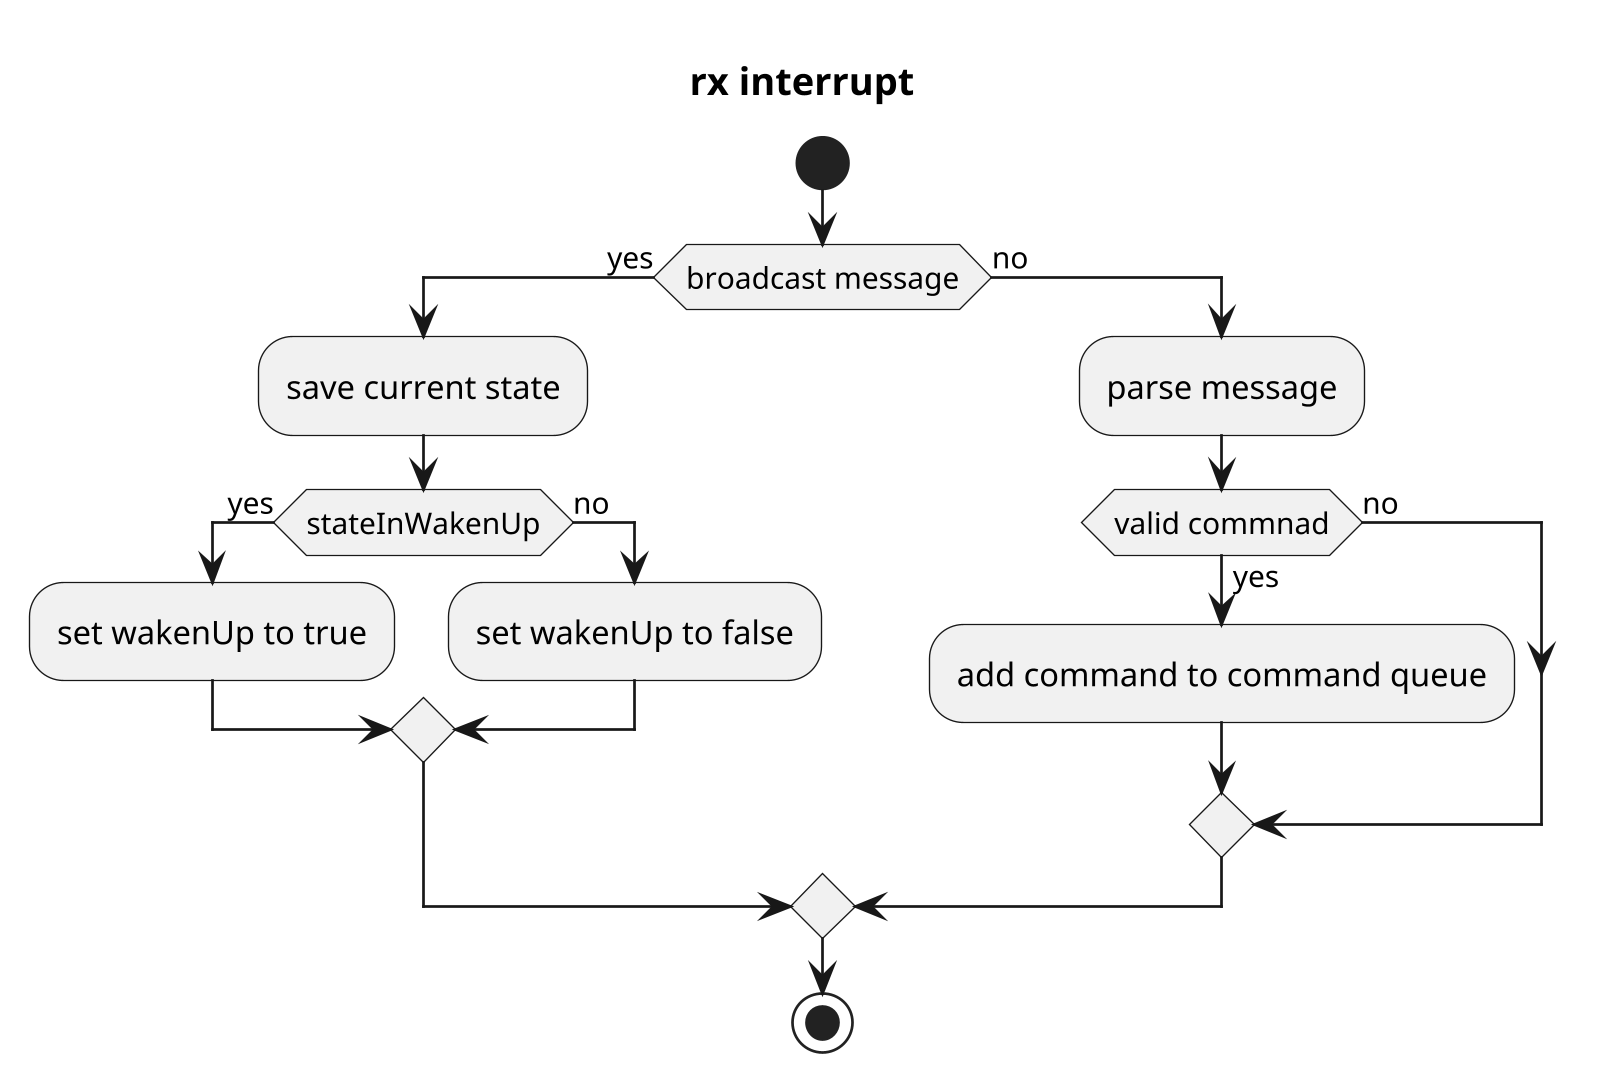 @startuml
scale 1920 width
scale 1080 height 
title rx interrupt
start

if (broadcast message) then (yes)
    :save current state;
    if (stateInWakenUp) then (yes)
        :set wakenUp to true;
    else (no)
        :set wakenUp to false;
    endif 
else (no)
    :parse message;
    if (valid commnad) then (yes)
        :add command to command queue;
    else (no)
    endif
endif

stop

@enduml